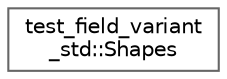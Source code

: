 digraph "类继承关系图"
{
 // LATEX_PDF_SIZE
  bgcolor="transparent";
  edge [fontname=Helvetica,fontsize=10,labelfontname=Helvetica,labelfontsize=10];
  node [fontname=Helvetica,fontsize=10,shape=box,height=0.2,width=0.4];
  rankdir="LR";
  Node0 [id="Node000000",label="test_field_variant\l_std::Shapes",height=0.2,width=0.4,color="grey40", fillcolor="white", style="filled",URL="$structtest__field__variant__std_1_1_shapes.html",tooltip=" "];
}
